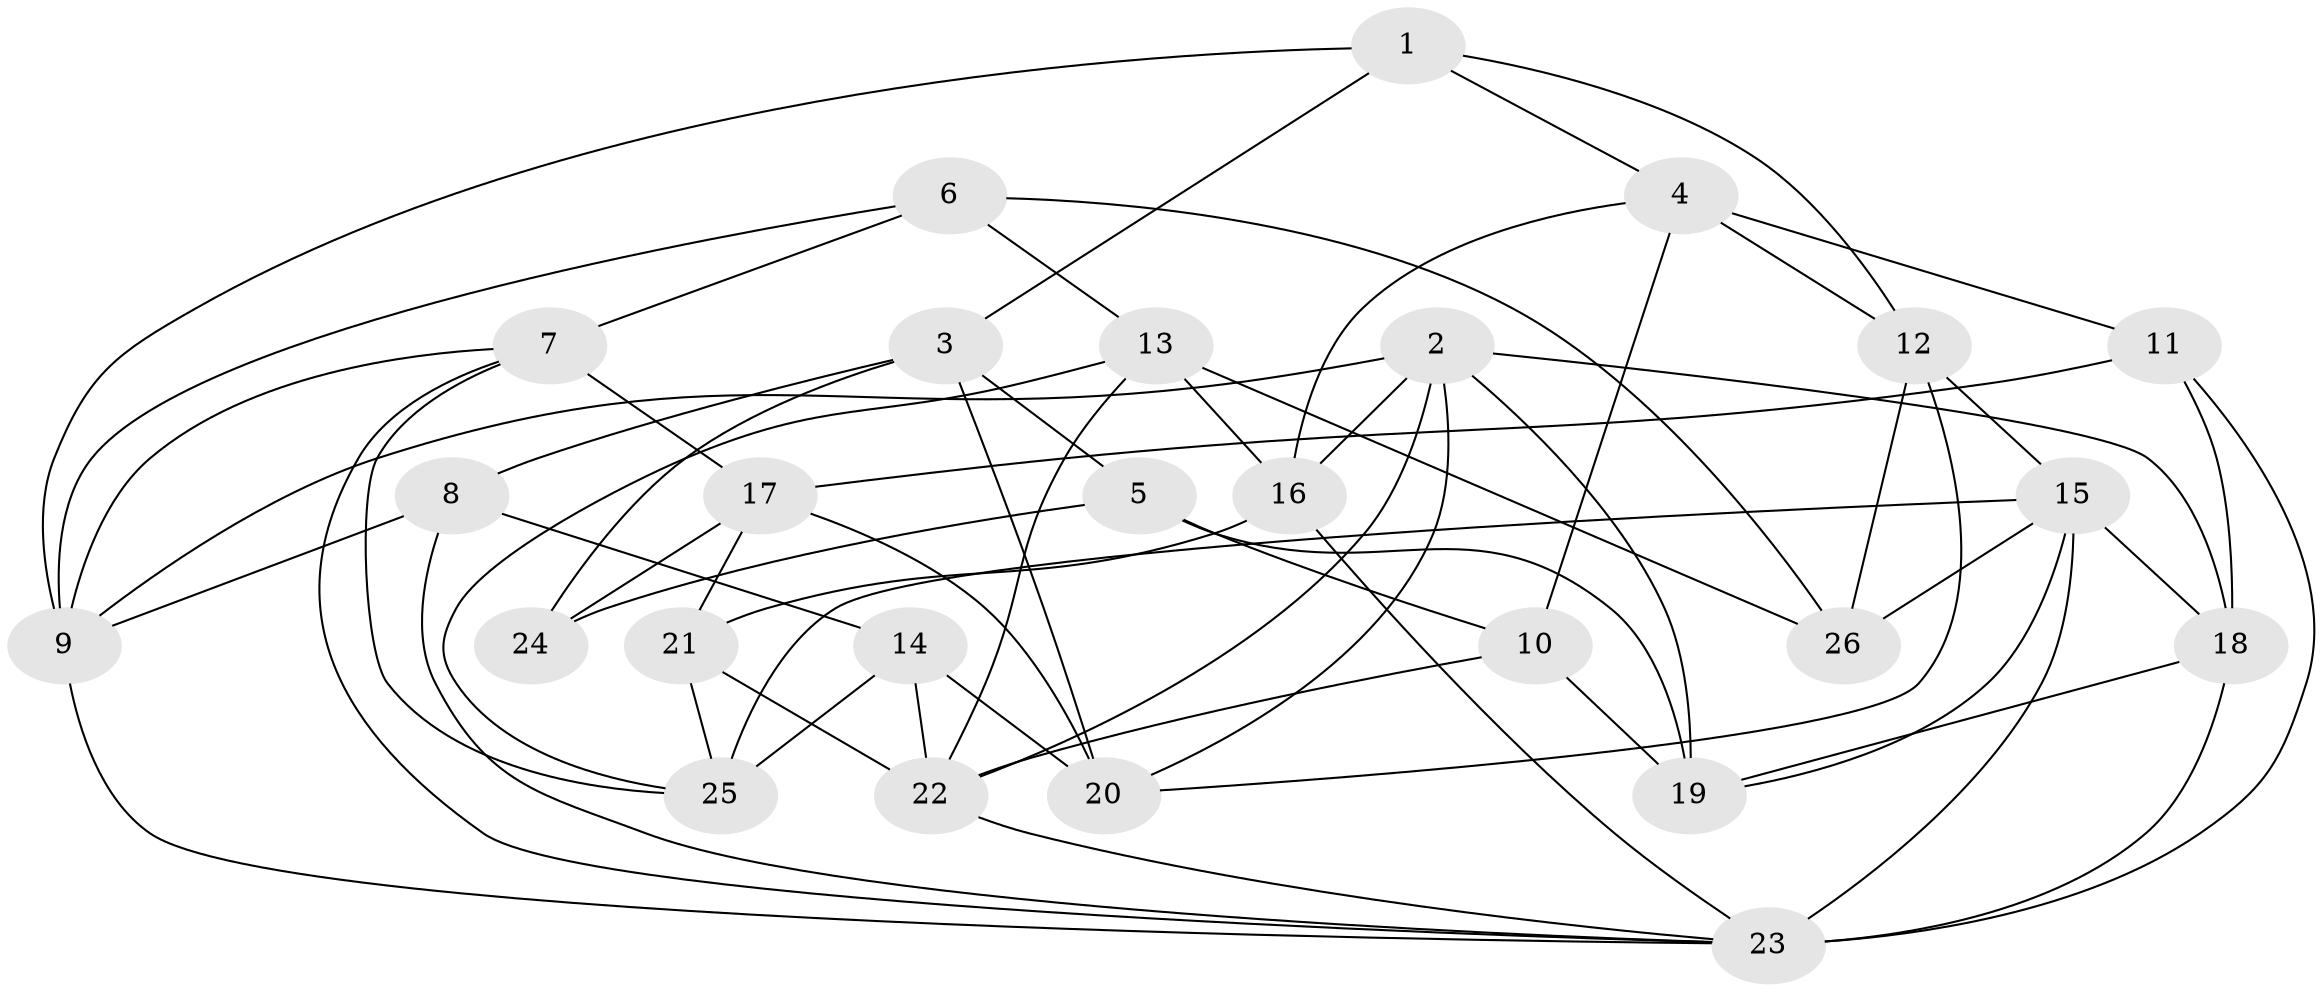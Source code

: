 // original degree distribution, {4: 1.0}
// Generated by graph-tools (version 1.1) at 2025/03/03/09/25 03:03:02]
// undirected, 26 vertices, 63 edges
graph export_dot {
graph [start="1"]
  node [color=gray90,style=filled];
  1;
  2;
  3;
  4;
  5;
  6;
  7;
  8;
  9;
  10;
  11;
  12;
  13;
  14;
  15;
  16;
  17;
  18;
  19;
  20;
  21;
  22;
  23;
  24;
  25;
  26;
  1 -- 3 [weight=1.0];
  1 -- 4 [weight=1.0];
  1 -- 9 [weight=1.0];
  1 -- 12 [weight=1.0];
  2 -- 9 [weight=1.0];
  2 -- 16 [weight=1.0];
  2 -- 18 [weight=1.0];
  2 -- 19 [weight=1.0];
  2 -- 20 [weight=1.0];
  2 -- 22 [weight=1.0];
  3 -- 5 [weight=1.0];
  3 -- 8 [weight=1.0];
  3 -- 20 [weight=2.0];
  3 -- 24 [weight=1.0];
  4 -- 10 [weight=1.0];
  4 -- 11 [weight=2.0];
  4 -- 12 [weight=1.0];
  4 -- 16 [weight=1.0];
  5 -- 10 [weight=1.0];
  5 -- 19 [weight=2.0];
  5 -- 24 [weight=2.0];
  6 -- 7 [weight=1.0];
  6 -- 9 [weight=1.0];
  6 -- 13 [weight=1.0];
  6 -- 26 [weight=1.0];
  7 -- 9 [weight=1.0];
  7 -- 17 [weight=2.0];
  7 -- 23 [weight=1.0];
  7 -- 25 [weight=1.0];
  8 -- 9 [weight=1.0];
  8 -- 14 [weight=1.0];
  8 -- 23 [weight=1.0];
  9 -- 23 [weight=1.0];
  10 -- 19 [weight=1.0];
  10 -- 22 [weight=1.0];
  11 -- 17 [weight=1.0];
  11 -- 18 [weight=1.0];
  11 -- 23 [weight=2.0];
  12 -- 15 [weight=1.0];
  12 -- 20 [weight=1.0];
  12 -- 26 [weight=2.0];
  13 -- 16 [weight=2.0];
  13 -- 22 [weight=1.0];
  13 -- 25 [weight=1.0];
  13 -- 26 [weight=1.0];
  14 -- 20 [weight=1.0];
  14 -- 22 [weight=3.0];
  14 -- 25 [weight=1.0];
  15 -- 18 [weight=1.0];
  15 -- 19 [weight=1.0];
  15 -- 23 [weight=1.0];
  15 -- 25 [weight=2.0];
  15 -- 26 [weight=2.0];
  16 -- 21 [weight=1.0];
  16 -- 23 [weight=1.0];
  17 -- 20 [weight=1.0];
  17 -- 21 [weight=1.0];
  17 -- 24 [weight=1.0];
  18 -- 19 [weight=1.0];
  18 -- 23 [weight=2.0];
  21 -- 22 [weight=1.0];
  21 -- 25 [weight=1.0];
  22 -- 23 [weight=1.0];
}
